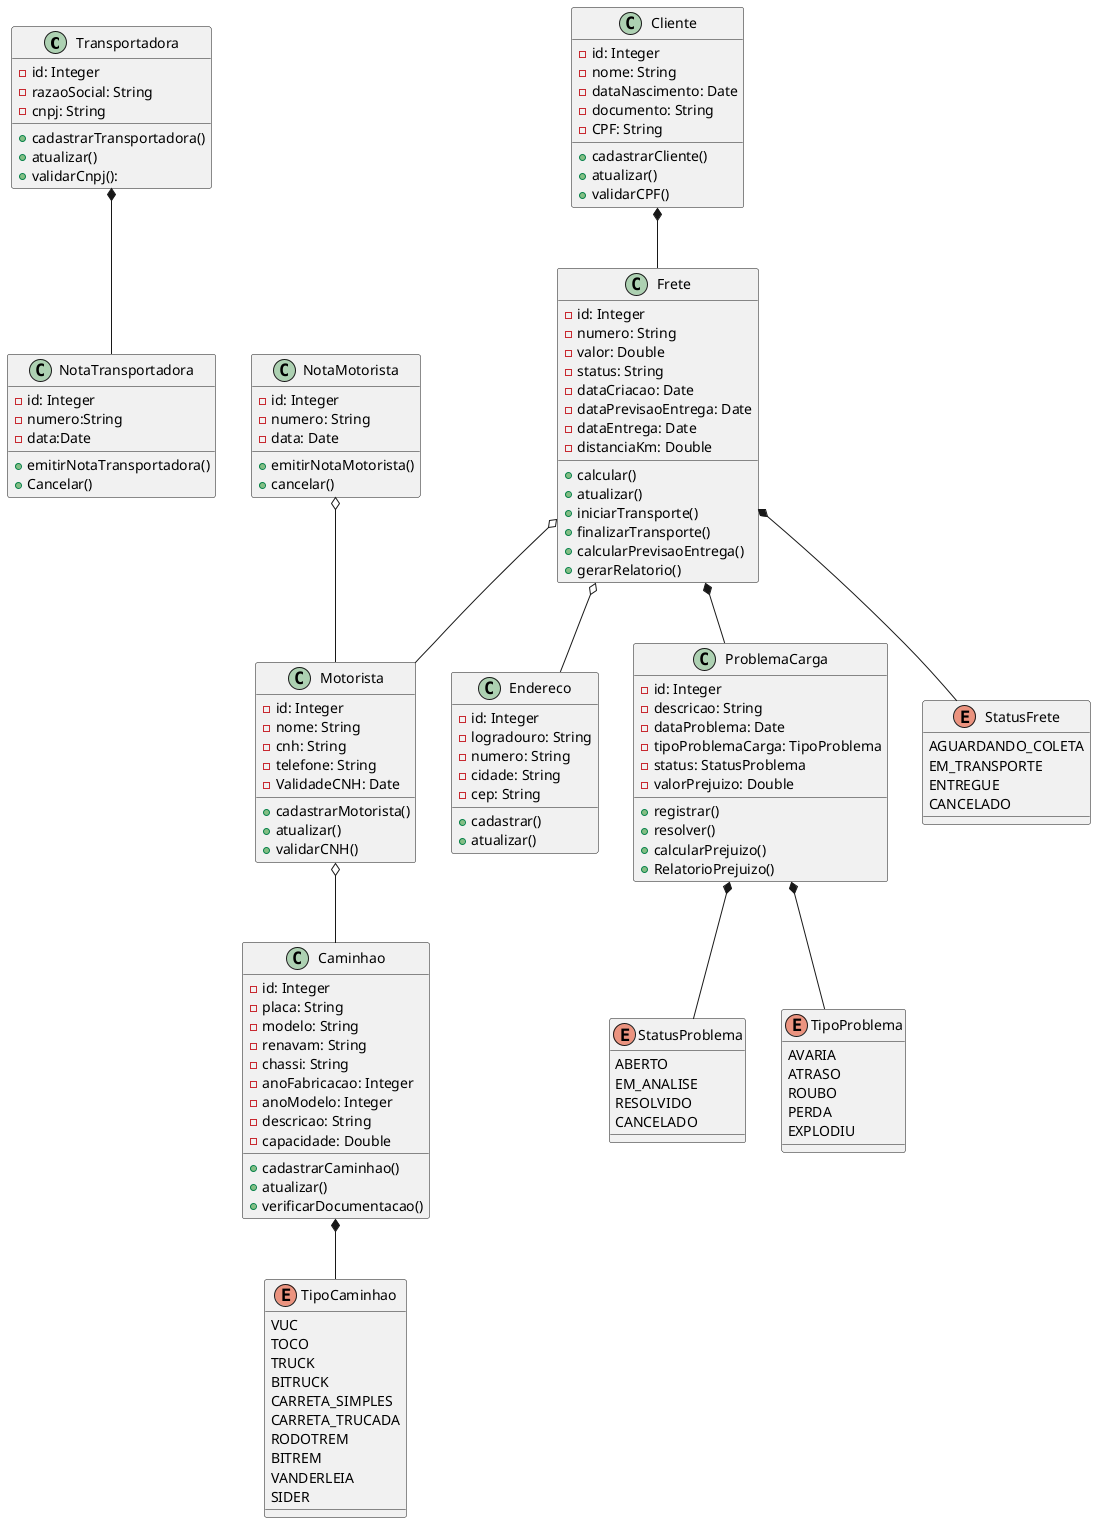 @startuml
'https://plantuml.com/sequence-diagram
    class Transportadora {
        -id: Integer
        -razaoSocial: String
        -cnpj: String
        +cadastrarTransportadora()
        +atualizar()
        + validarCnpj():
    }

    class NotaTransportadora {
        -id: Integer
        -numero:String
        -data:Date
        +emitirNotaTransportadora()
        +Cancelar()
    }

    class NotaMotorista {
    -id: Integer
    -numero: String
    -data: Date
    +emitirNotaMotorista()
    +cancelar()
    }

    class Cliente {
        -id: Integer
        -nome: String
        -dataNascimento: Date
        -documento: String
        - CPF: String
        +cadastrarCliente()
        +atualizar()
        +validarCPF()
    }

    class Endereco {
        -id: Integer
        -logradouro: String
        -numero: String
        -cidade: String
        -cep: String
        +cadastrar()
        +atualizar()
    }

 class Frete {
        -id: Integer
        -numero: String
        -valor: Double
        -status: String
        -dataCriacao: Date
        -dataPrevisaoEntrega: Date
        -dataEntrega: Date
        -distanciaKm: Double
        +calcular()
        +atualizar()
        +iniciarTransporte()
        +finalizarTransporte()
        +calcularPrevisaoEntrega()
        +gerarRelatorio()
    }

    class Caminhao {
        -id: Integer
        -placa: String
        -modelo: String
        -renavam: String
        -chassi: String
        -anoFabricacao: Integer
        -anoModelo: Integer
        -descricao: String
        -capacidade: Double
        +cadastrarCaminhao()
        +atualizar()
        +verificarDocumentacao()

    }
        enum TipoCaminhao {
            VUC
            TOCO
            TRUCK
            BITRUCK
            CARRETA_SIMPLES
            CARRETA_TRUCADA
            RODOTREM
            BITREM
            VANDERLEIA
            SIDER
        }


    class Motorista {
        -id: Integer
        -nome: String
        -cnh: String
        -telefone: String
        -ValidadeCNH: Date
        +cadastrarMotorista()
        +atualizar()
        +validarCNH()
    }

    class ProblemaCarga {
           -id: Integer
           -descricao: String
           -dataProblema: Date
           -tipoProblemaCarga: TipoProblema
            -status: StatusProblema
           -valorPrejuizo: Double
           +registrar()
           +resolver()
           +calcularPrejuizo()
           +RelatorioPrejuizo()
    }

    enum StatusFrete {
        AGUARDANDO_COLETA
        EM_TRANSPORTE
        ENTREGUE
        CANCELADO
    }
      enum StatusProblema {
          ABERTO
          EM_ANALISE
          RESOLVIDO
          CANCELADO
    }
     enum TipoProblema {
          AVARIA
          ATRASO
          ROUBO
          PERDA
          EXPLODIU
     }

    Transportadora *-- NotaTransportadora
    Frete *-- ProblemaCarga
    ProblemaCarga *-- TipoProblema
    ProblemaCarga *-- StatusProblema
    Frete *-- StatusFrete
    Caminhao *-- TipoCaminhao
    Cliente *-- Frete


    Frete o-- Motorista
    Frete o-- Endereco
    Motorista o-- Caminhao
    NotaMotorista o-- Motorista
@enduml
